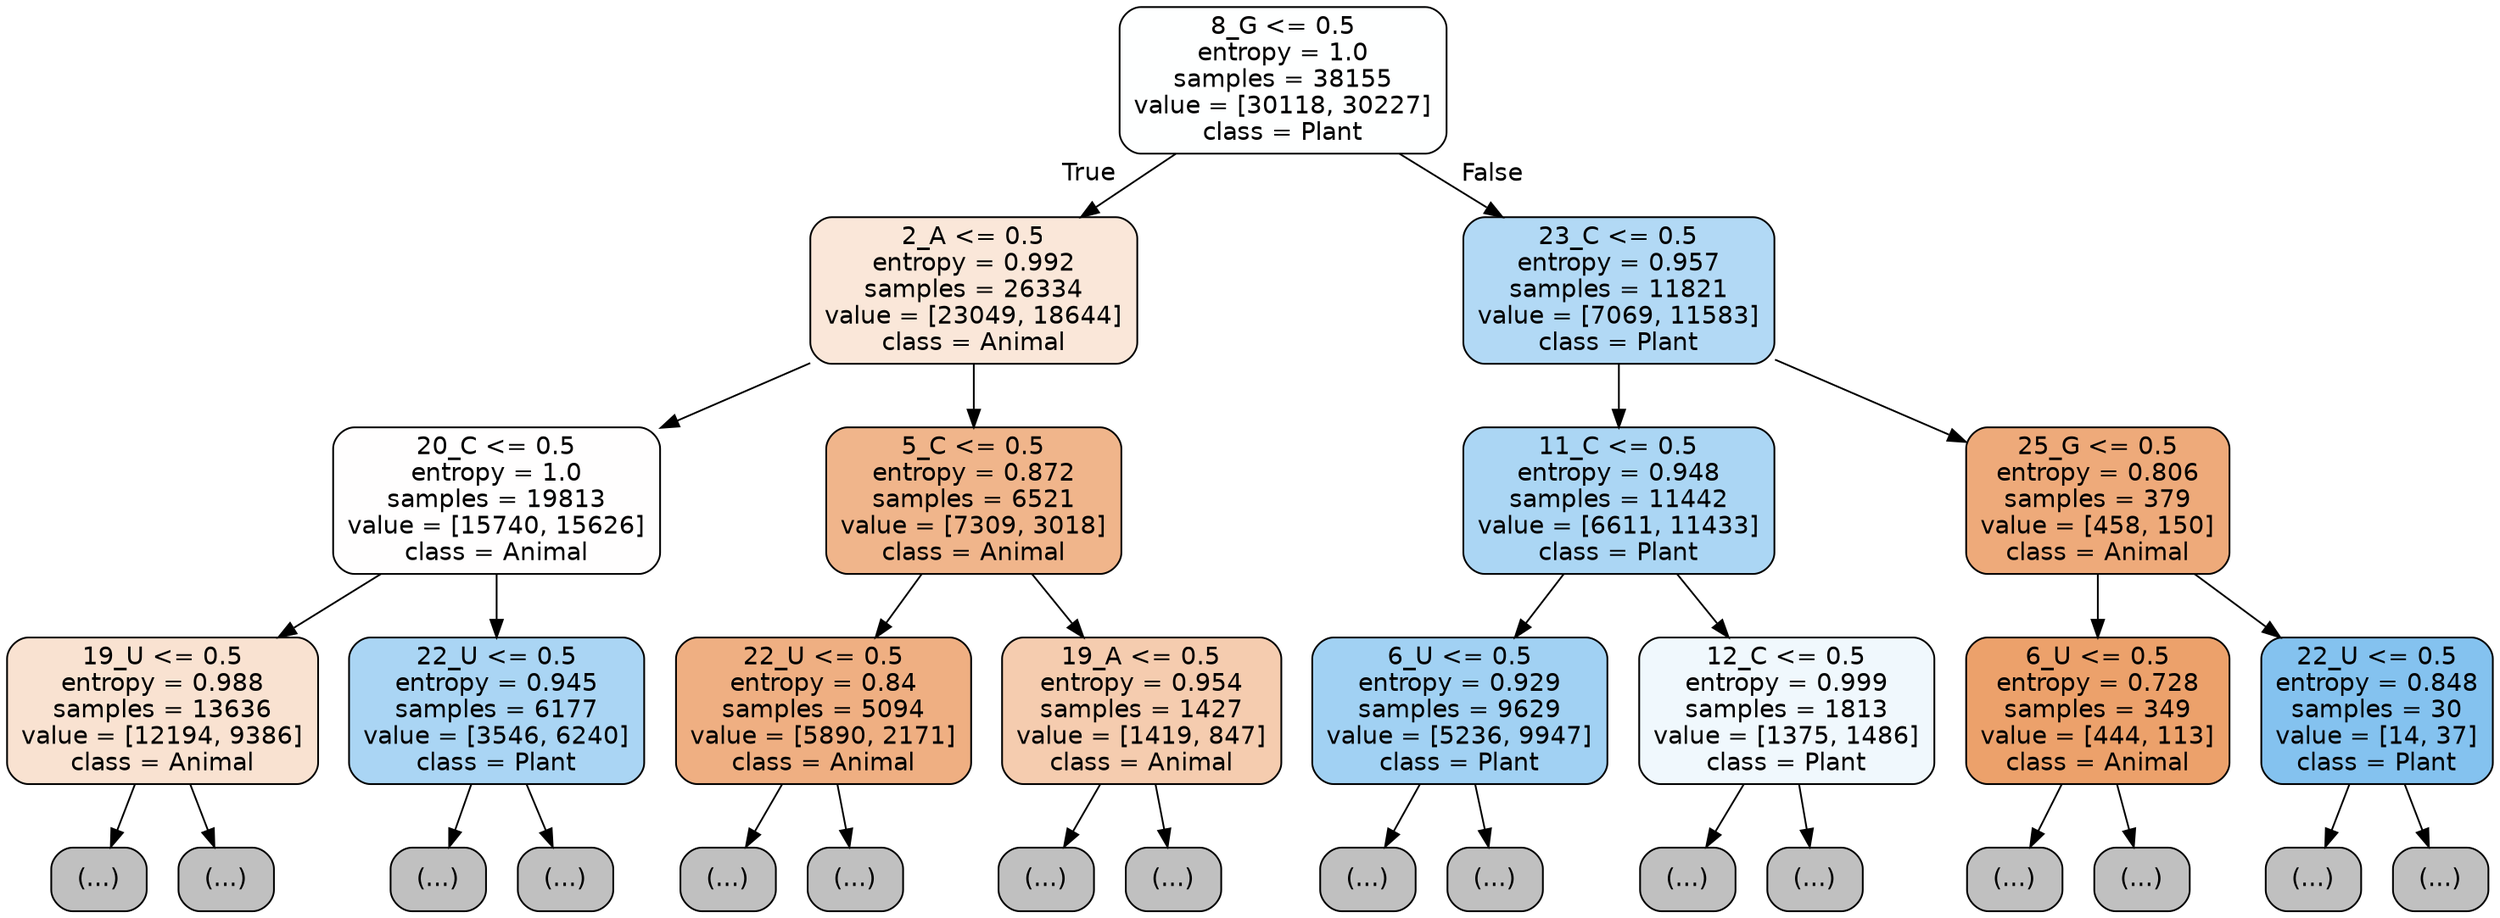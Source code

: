digraph Tree {
node [shape=box, style="filled, rounded", color="black", fontname="helvetica"] ;
edge [fontname="helvetica"] ;
0 [label="8_G <= 0.5\nentropy = 1.0\nsamples = 38155\nvalue = [30118, 30227]\nclass = Plant", fillcolor="#feffff"] ;
1 [label="2_A <= 0.5\nentropy = 0.992\nsamples = 26334\nvalue = [23049, 18644]\nclass = Animal", fillcolor="#fae7d9"] ;
0 -> 1 [labeldistance=2.5, labelangle=45, headlabel="True"] ;
2 [label="20_C <= 0.5\nentropy = 1.0\nsamples = 19813\nvalue = [15740, 15626]\nclass = Animal", fillcolor="#fffefe"] ;
1 -> 2 ;
3 [label="19_U <= 0.5\nentropy = 0.988\nsamples = 13636\nvalue = [12194, 9386]\nclass = Animal", fillcolor="#f9e2d1"] ;
2 -> 3 ;
4 [label="(...)", fillcolor="#C0C0C0"] ;
3 -> 4 ;
5201 [label="(...)", fillcolor="#C0C0C0"] ;
3 -> 5201 ;
6896 [label="22_U <= 0.5\nentropy = 0.945\nsamples = 6177\nvalue = [3546, 6240]\nclass = Plant", fillcolor="#aad5f4"] ;
2 -> 6896 ;
6897 [label="(...)", fillcolor="#C0C0C0"] ;
6896 -> 6897 ;
8896 [label="(...)", fillcolor="#C0C0C0"] ;
6896 -> 8896 ;
9167 [label="5_C <= 0.5\nentropy = 0.872\nsamples = 6521\nvalue = [7309, 3018]\nclass = Animal", fillcolor="#f0b58b"] ;
1 -> 9167 ;
9168 [label="22_U <= 0.5\nentropy = 0.84\nsamples = 5094\nvalue = [5890, 2171]\nclass = Animal", fillcolor="#efaf82"] ;
9167 -> 9168 ;
9169 [label="(...)", fillcolor="#C0C0C0"] ;
9168 -> 9169 ;
11384 [label="(...)", fillcolor="#C0C0C0"] ;
9168 -> 11384 ;
11669 [label="19_A <= 0.5\nentropy = 0.954\nsamples = 1427\nvalue = [1419, 847]\nclass = Animal", fillcolor="#f5ccaf"] ;
9167 -> 11669 ;
11670 [label="(...)", fillcolor="#C0C0C0"] ;
11669 -> 11670 ;
12183 [label="(...)", fillcolor="#C0C0C0"] ;
11669 -> 12183 ;
12292 [label="23_C <= 0.5\nentropy = 0.957\nsamples = 11821\nvalue = [7069, 11583]\nclass = Plant", fillcolor="#b2d9f5"] ;
0 -> 12292 [labeldistance=2.5, labelangle=-45, headlabel="False"] ;
12293 [label="11_C <= 0.5\nentropy = 0.948\nsamples = 11442\nvalue = [6611, 11433]\nclass = Plant", fillcolor="#abd6f4"] ;
12292 -> 12293 ;
12294 [label="6_U <= 0.5\nentropy = 0.929\nsamples = 9629\nvalue = [5236, 9947]\nclass = Plant", fillcolor="#a1d1f3"] ;
12293 -> 12294 ;
12295 [label="(...)", fillcolor="#C0C0C0"] ;
12294 -> 12295 ;
14814 [label="(...)", fillcolor="#C0C0C0"] ;
12294 -> 14814 ;
15743 [label="12_C <= 0.5\nentropy = 0.999\nsamples = 1813\nvalue = [1375, 1486]\nclass = Plant", fillcolor="#f0f8fd"] ;
12293 -> 15743 ;
15744 [label="(...)", fillcolor="#C0C0C0"] ;
15743 -> 15744 ;
16399 [label="(...)", fillcolor="#C0C0C0"] ;
15743 -> 16399 ;
16556 [label="25_G <= 0.5\nentropy = 0.806\nsamples = 379\nvalue = [458, 150]\nclass = Animal", fillcolor="#eeaa7a"] ;
12292 -> 16556 ;
16557 [label="6_U <= 0.5\nentropy = 0.728\nsamples = 349\nvalue = [444, 113]\nclass = Animal", fillcolor="#eca16b"] ;
16556 -> 16557 ;
16558 [label="(...)", fillcolor="#C0C0C0"] ;
16557 -> 16558 ;
16693 [label="(...)", fillcolor="#C0C0C0"] ;
16557 -> 16693 ;
16726 [label="22_U <= 0.5\nentropy = 0.848\nsamples = 30\nvalue = [14, 37]\nclass = Plant", fillcolor="#84c2ef"] ;
16556 -> 16726 ;
16727 [label="(...)", fillcolor="#C0C0C0"] ;
16726 -> 16727 ;
16740 [label="(...)", fillcolor="#C0C0C0"] ;
16726 -> 16740 ;
}